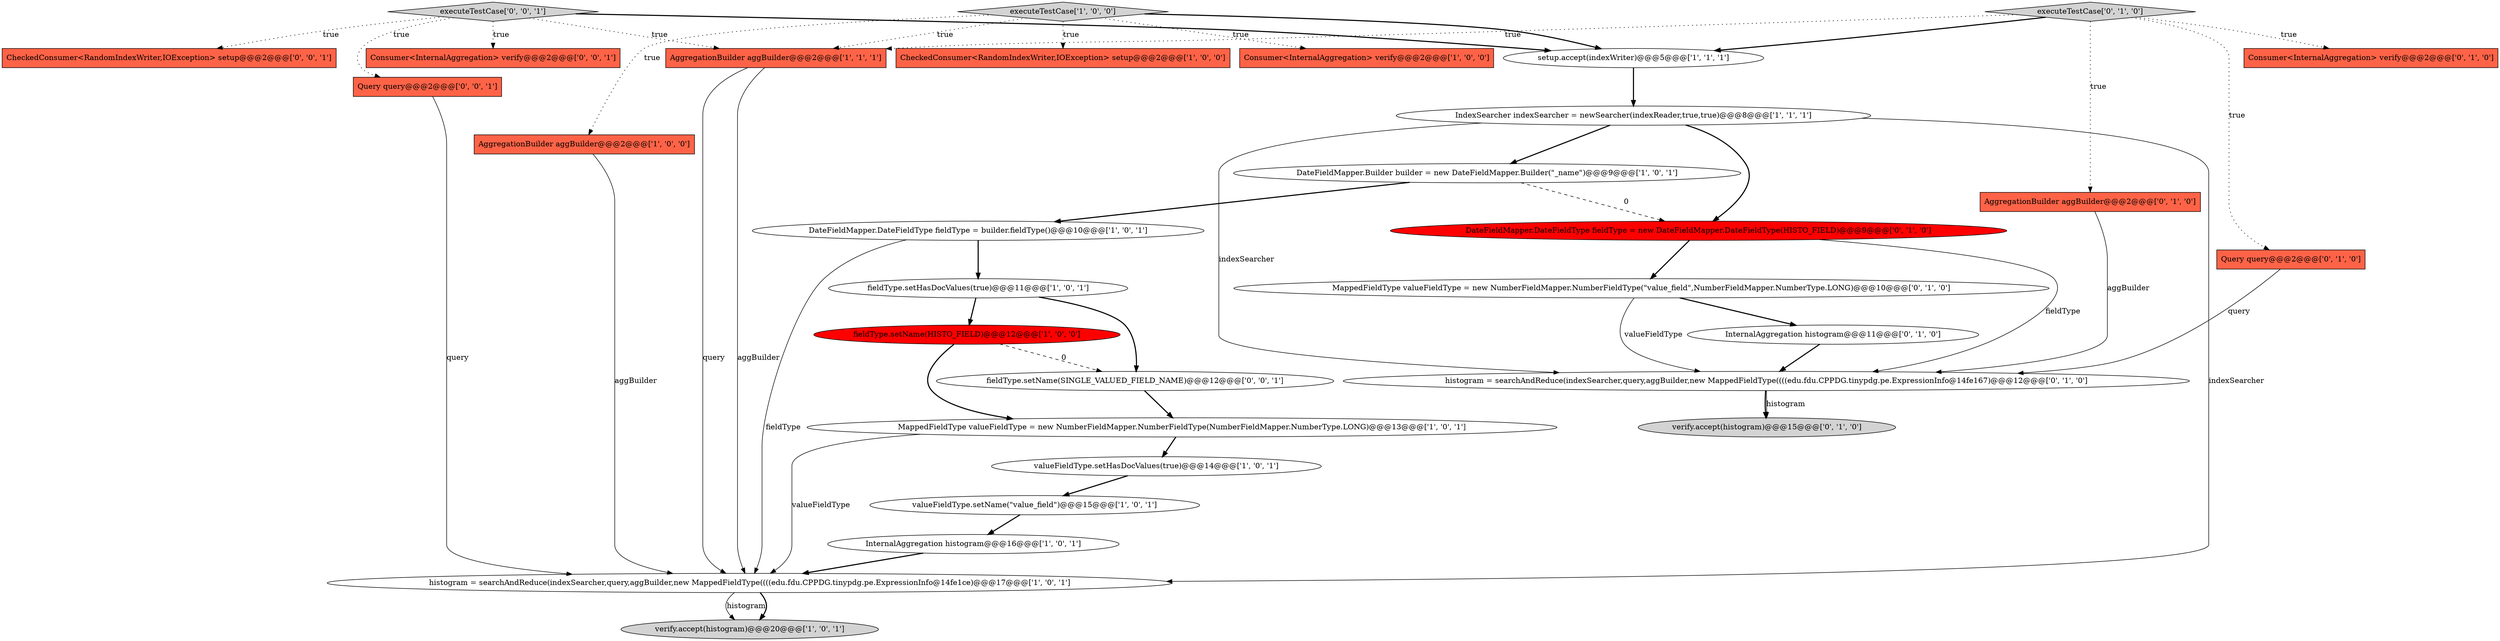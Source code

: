 digraph {
13 [style = filled, label = "DateFieldMapper.DateFieldType fieldType = builder.fieldType()@@@10@@@['1', '0', '1']", fillcolor = white, shape = ellipse image = "AAA0AAABBB1BBB"];
10 [style = filled, label = "DateFieldMapper.Builder builder = new DateFieldMapper.Builder(\"_name\")@@@9@@@['1', '0', '1']", fillcolor = white, shape = ellipse image = "AAA0AAABBB1BBB"];
0 [style = filled, label = "Consumer<InternalAggregation> verify@@@2@@@['1', '0', '0']", fillcolor = tomato, shape = box image = "AAA0AAABBB1BBB"];
18 [style = filled, label = "verify.accept(histogram)@@@15@@@['0', '1', '0']", fillcolor = lightgray, shape = ellipse image = "AAA0AAABBB2BBB"];
24 [style = filled, label = "DateFieldMapper.DateFieldType fieldType = new DateFieldMapper.DateFieldType(HISTO_FIELD)@@@9@@@['0', '1', '0']", fillcolor = red, shape = ellipse image = "AAA1AAABBB2BBB"];
30 [style = filled, label = "executeTestCase['0', '0', '1']", fillcolor = lightgray, shape = diamond image = "AAA0AAABBB3BBB"];
9 [style = filled, label = "verify.accept(histogram)@@@20@@@['1', '0', '1']", fillcolor = lightgray, shape = ellipse image = "AAA0AAABBB1BBB"];
23 [style = filled, label = "InternalAggregation histogram@@@11@@@['0', '1', '0']", fillcolor = white, shape = ellipse image = "AAA0AAABBB2BBB"];
1 [style = filled, label = "executeTestCase['1', '0', '0']", fillcolor = lightgray, shape = diamond image = "AAA0AAABBB1BBB"];
2 [style = filled, label = "valueFieldType.setName(\"value_field\")@@@15@@@['1', '0', '1']", fillcolor = white, shape = ellipse image = "AAA0AAABBB1BBB"];
4 [style = filled, label = "valueFieldType.setHasDocValues(true)@@@14@@@['1', '0', '1']", fillcolor = white, shape = ellipse image = "AAA0AAABBB1BBB"];
29 [style = filled, label = "CheckedConsumer<RandomIndexWriter,IOException> setup@@@2@@@['0', '0', '1']", fillcolor = tomato, shape = box image = "AAA0AAABBB3BBB"];
3 [style = filled, label = "MappedFieldType valueFieldType = new NumberFieldMapper.NumberFieldType(NumberFieldMapper.NumberType.LONG)@@@13@@@['1', '0', '1']", fillcolor = white, shape = ellipse image = "AAA0AAABBB1BBB"];
26 [style = filled, label = "Query query@@@2@@@['0', '0', '1']", fillcolor = tomato, shape = box image = "AAA0AAABBB3BBB"];
16 [style = filled, label = "fieldType.setName(HISTO_FIELD)@@@12@@@['1', '0', '0']", fillcolor = red, shape = ellipse image = "AAA1AAABBB1BBB"];
6 [style = filled, label = "fieldType.setHasDocValues(true)@@@11@@@['1', '0', '1']", fillcolor = white, shape = ellipse image = "AAA0AAABBB1BBB"];
17 [style = filled, label = "MappedFieldType valueFieldType = new NumberFieldMapper.NumberFieldType(\"value_field\",NumberFieldMapper.NumberType.LONG)@@@10@@@['0', '1', '0']", fillcolor = white, shape = ellipse image = "AAA0AAABBB2BBB"];
21 [style = filled, label = "AggregationBuilder aggBuilder@@@2@@@['0', '1', '0']", fillcolor = tomato, shape = box image = "AAA0AAABBB2BBB"];
15 [style = filled, label = "AggregationBuilder aggBuilder@@@2@@@['1', '1', '1']", fillcolor = tomato, shape = box image = "AAA0AAABBB1BBB"];
12 [style = filled, label = "histogram = searchAndReduce(indexSearcher,query,aggBuilder,new MappedFieldType((((edu.fdu.CPPDG.tinypdg.pe.ExpressionInfo@14fe1ce)@@@17@@@['1', '0', '1']", fillcolor = white, shape = ellipse image = "AAA0AAABBB1BBB"];
8 [style = filled, label = "InternalAggregation histogram@@@16@@@['1', '0', '1']", fillcolor = white, shape = ellipse image = "AAA0AAABBB1BBB"];
20 [style = filled, label = "Consumer<InternalAggregation> verify@@@2@@@['0', '1', '0']", fillcolor = tomato, shape = box image = "AAA0AAABBB2BBB"];
28 [style = filled, label = "fieldType.setName(SINGLE_VALUED_FIELD_NAME)@@@12@@@['0', '0', '1']", fillcolor = white, shape = ellipse image = "AAA0AAABBB3BBB"];
27 [style = filled, label = "Consumer<InternalAggregation> verify@@@2@@@['0', '0', '1']", fillcolor = tomato, shape = box image = "AAA0AAABBB3BBB"];
22 [style = filled, label = "executeTestCase['0', '1', '0']", fillcolor = lightgray, shape = diamond image = "AAA0AAABBB2BBB"];
25 [style = filled, label = "histogram = searchAndReduce(indexSearcher,query,aggBuilder,new MappedFieldType((((edu.fdu.CPPDG.tinypdg.pe.ExpressionInfo@14fe167)@@@12@@@['0', '1', '0']", fillcolor = white, shape = ellipse image = "AAA0AAABBB2BBB"];
7 [style = filled, label = "AggregationBuilder aggBuilder@@@2@@@['1', '0', '0']", fillcolor = tomato, shape = box image = "AAA0AAABBB1BBB"];
11 [style = filled, label = "CheckedConsumer<RandomIndexWriter,IOException> setup@@@2@@@['1', '0', '0']", fillcolor = tomato, shape = box image = "AAA0AAABBB1BBB"];
14 [style = filled, label = "IndexSearcher indexSearcher = newSearcher(indexReader,true,true)@@@8@@@['1', '1', '1']", fillcolor = white, shape = ellipse image = "AAA0AAABBB1BBB"];
5 [style = filled, label = "setup.accept(indexWriter)@@@5@@@['1', '1', '1']", fillcolor = white, shape = ellipse image = "AAA0AAABBB1BBB"];
19 [style = filled, label = "Query query@@@2@@@['0', '1', '0']", fillcolor = tomato, shape = box image = "AAA0AAABBB2BBB"];
1->5 [style = bold, label=""];
19->25 [style = solid, label="query"];
16->3 [style = bold, label=""];
14->24 [style = bold, label=""];
22->21 [style = dotted, label="true"];
23->25 [style = bold, label=""];
22->19 [style = dotted, label="true"];
30->27 [style = dotted, label="true"];
3->12 [style = solid, label="valueFieldType"];
1->11 [style = dotted, label="true"];
25->18 [style = solid, label="histogram"];
25->18 [style = bold, label=""];
14->10 [style = bold, label=""];
26->12 [style = solid, label="query"];
4->2 [style = bold, label=""];
30->26 [style = dotted, label="true"];
5->14 [style = bold, label=""];
12->9 [style = solid, label="histogram"];
12->9 [style = bold, label=""];
3->4 [style = bold, label=""];
22->5 [style = bold, label=""];
17->23 [style = bold, label=""];
14->12 [style = solid, label="indexSearcher"];
15->12 [style = solid, label="query"];
1->7 [style = dotted, label="true"];
30->29 [style = dotted, label="true"];
22->20 [style = dotted, label="true"];
15->12 [style = solid, label="aggBuilder"];
10->13 [style = bold, label=""];
24->25 [style = solid, label="fieldType"];
30->5 [style = bold, label=""];
6->16 [style = bold, label=""];
1->15 [style = dotted, label="true"];
24->17 [style = bold, label=""];
21->25 [style = solid, label="aggBuilder"];
28->3 [style = bold, label=""];
1->0 [style = dotted, label="true"];
13->6 [style = bold, label=""];
30->15 [style = dotted, label="true"];
13->12 [style = solid, label="fieldType"];
17->25 [style = solid, label="valueFieldType"];
22->15 [style = dotted, label="true"];
16->28 [style = dashed, label="0"];
10->24 [style = dashed, label="0"];
8->12 [style = bold, label=""];
14->25 [style = solid, label="indexSearcher"];
2->8 [style = bold, label=""];
6->28 [style = bold, label=""];
7->12 [style = solid, label="aggBuilder"];
}

